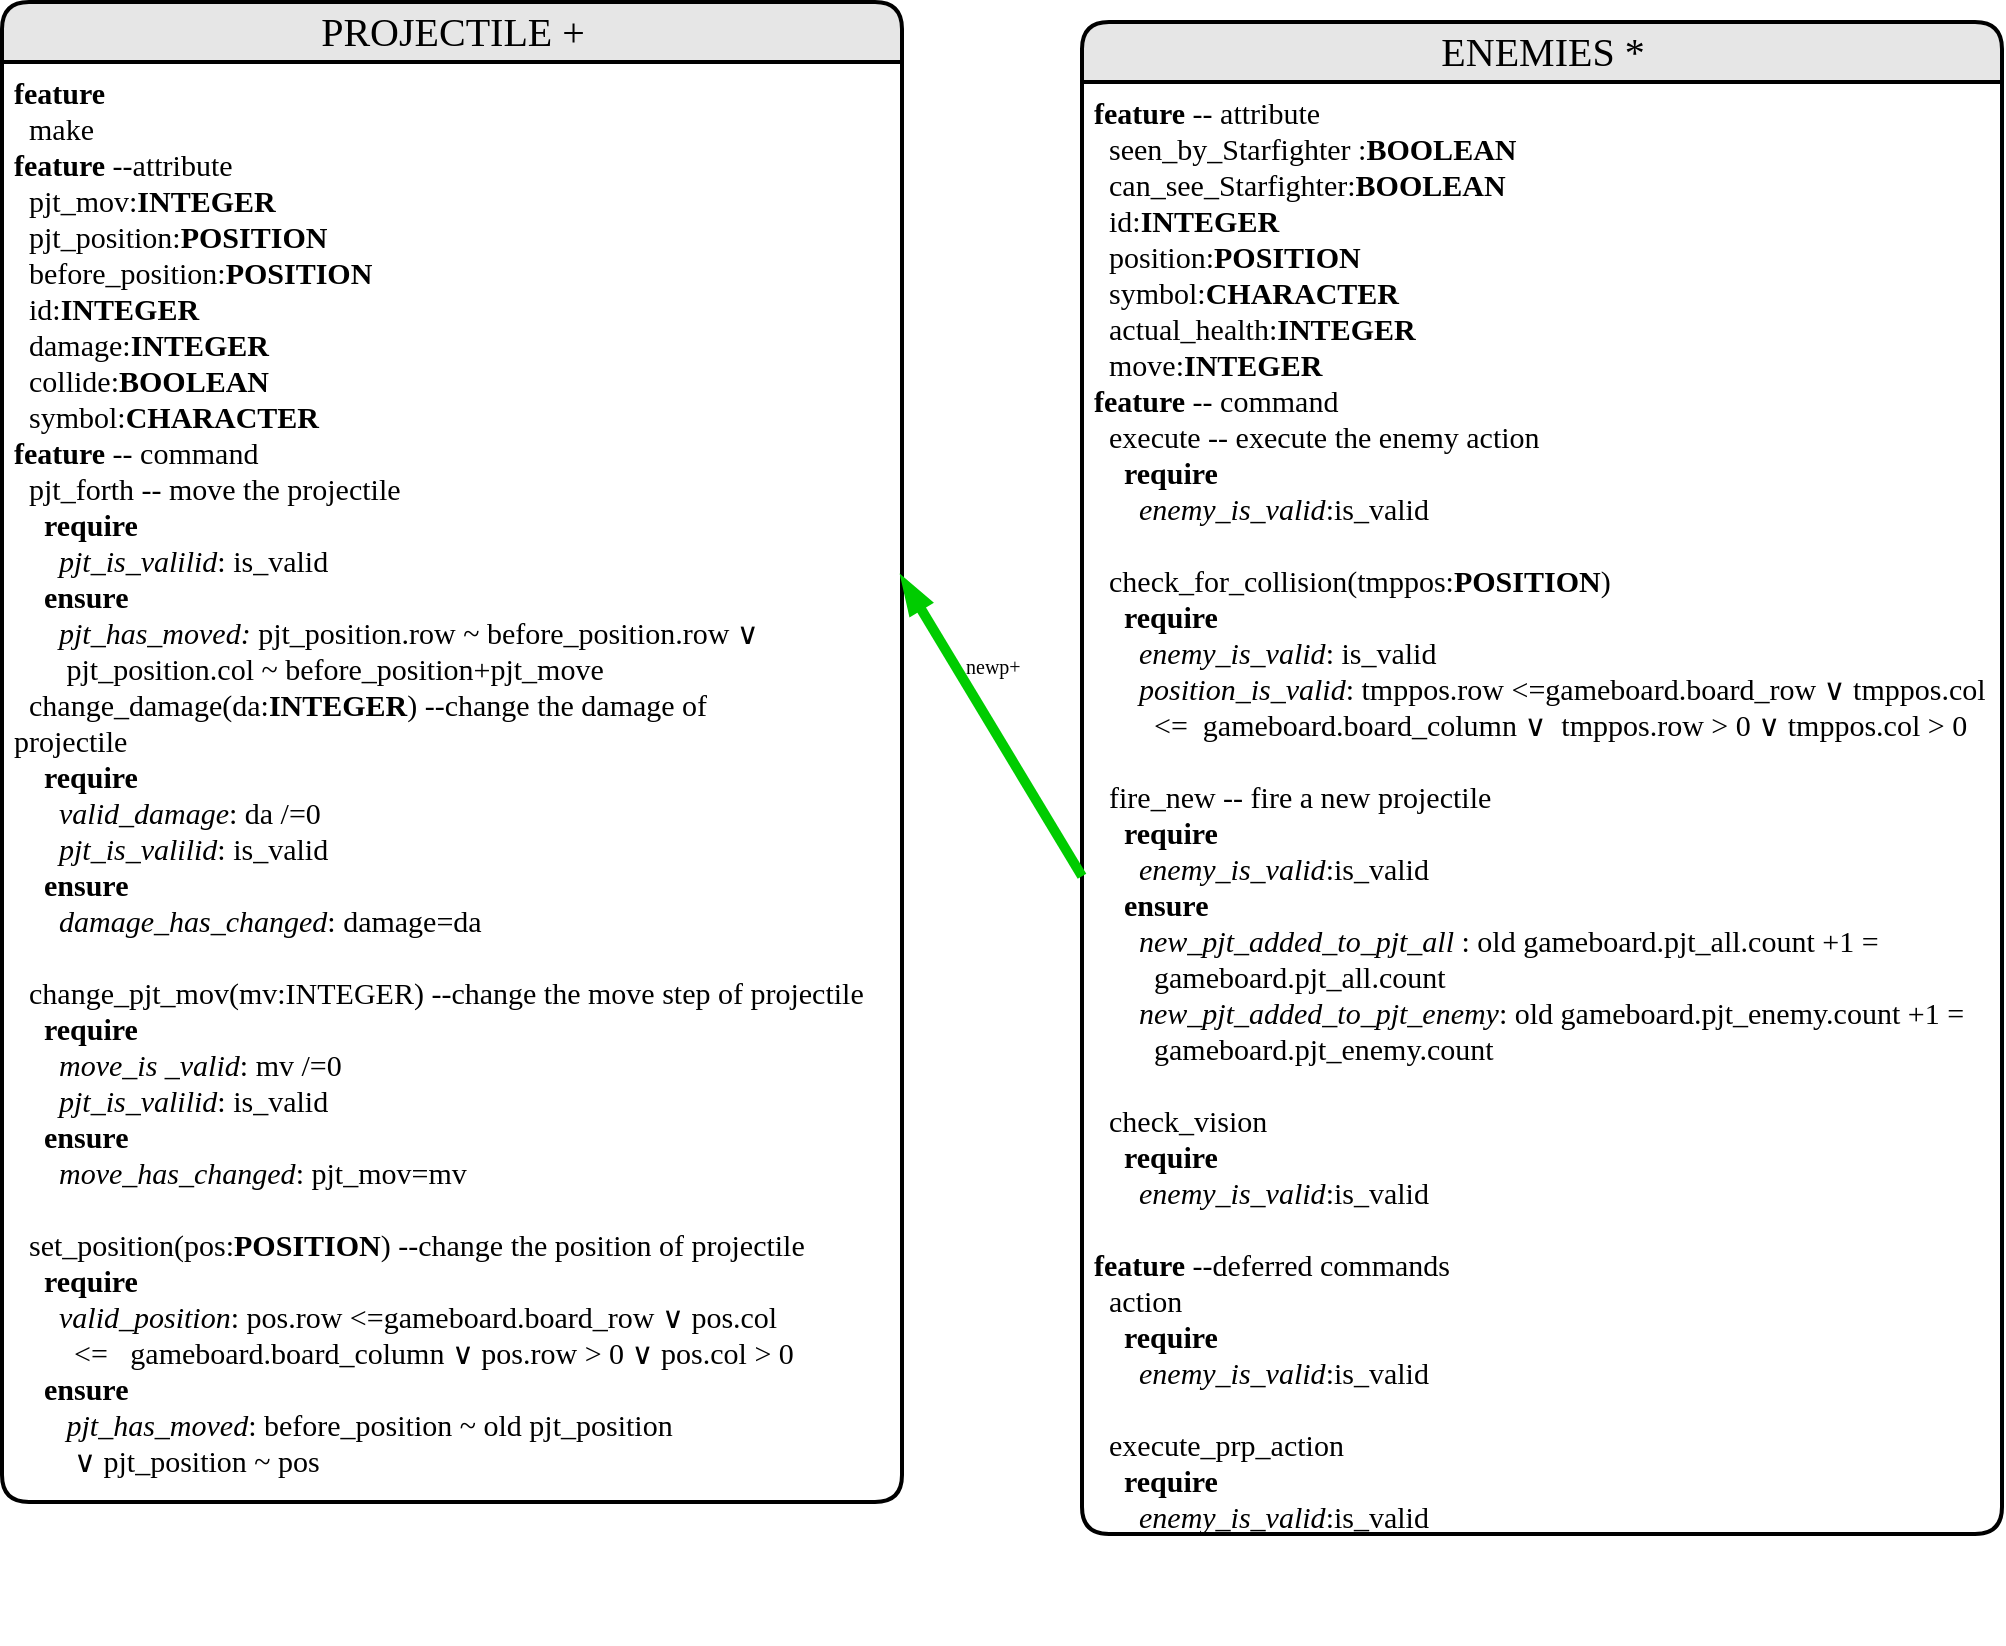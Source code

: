 <mxfile version="13.9.2" type="device"><diagram id="RVHBaKcZLWJ3JTvvylC4" name="Page-1"><mxGraphModel dx="13" dy="693" grid="1" gridSize="10" guides="1" tooltips="1" connect="1" arrows="1" fold="1" page="1" pageScale="1" pageWidth="1100" pageHeight="850" math="0" shadow="0"><root><mxCell id="0"/><mxCell id="1" parent="0"/><mxCell id="ydOoezJjJ8cw8C7VQoCS-1" value="&lt;font style=&quot;font-size: 20px&quot;&gt;PROJECTILE +&lt;/font&gt;" style="swimlane;html=1;childLayout=stackLayout;horizontal=1;startSize=30;horizontalStack=0;fillColor=#E6E6E6;fontColor=#000000;rounded=1;fontSize=17;fontStyle=0;strokeWidth=2;resizeParent=0;resizeLast=1;shadow=0;dashed=0;align=center;fontFamily=Verdena;" vertex="1" parent="1"><mxGeometry x="1150" y="10" width="450" height="750" as="geometry"/></mxCell><mxCell id="ydOoezJjJ8cw8C7VQoCS-2" value="&lt;font style=&quot;font-size: 15px&quot;&gt;&lt;b&gt;feature&lt;/b&gt;&amp;nbsp;&lt;br&gt;&amp;nbsp; make&lt;br&gt;&lt;b&gt;feature&lt;/b&gt; --attribute&lt;br&gt;&amp;nbsp;&amp;nbsp;pjt_mov:&lt;b&gt;INTEGER&lt;/b&gt;&lt;/font&gt;&lt;div style=&quot;font-size: 15px&quot;&gt;&lt;font style=&quot;font-size: 15px&quot;&gt;&lt;span&gt;&lt;/span&gt;&amp;nbsp; pjt_position:&lt;b&gt;POSITION&lt;/b&gt;&lt;/font&gt;&lt;/div&gt;&lt;div style=&quot;font-size: 15px&quot;&gt;&lt;font style=&quot;font-size: 15px&quot;&gt;&lt;span&gt;&lt;/span&gt;&amp;nbsp; before_position:&lt;b&gt;POSITION&lt;/b&gt;&lt;/font&gt;&lt;/div&gt;&lt;div style=&quot;font-size: 15px&quot;&gt;&lt;font style=&quot;font-size: 15px&quot;&gt;&amp;nbsp;&amp;nbsp;id:&lt;b&gt;INTEGER&lt;/b&gt;&lt;/font&gt;&lt;/div&gt;&lt;div style=&quot;font-size: 15px&quot;&gt;&lt;div&gt;&lt;font style=&quot;font-size: 15px&quot;&gt;&amp;nbsp; damage:&lt;b&gt;INTEGER&lt;/b&gt;&lt;/font&gt;&lt;/div&gt;&lt;div&gt;&lt;font style=&quot;font-size: 15px&quot;&gt;&lt;span&gt;&lt;/span&gt;&amp;nbsp; collide:&lt;b&gt;BOOLEAN&lt;/b&gt;&lt;/font&gt;&lt;/div&gt;&lt;div&gt;&lt;font style=&quot;font-size: 15px&quot;&gt;&lt;span&gt;&lt;/span&gt;&amp;nbsp; symbol:&lt;b&gt;CHARACTER&lt;/b&gt;&lt;/font&gt;&lt;/div&gt;&lt;/div&gt;&lt;font style=&quot;font-size: 15px&quot;&gt;&lt;b&gt;feature&lt;/b&gt; -- command&lt;br&gt;&amp;nbsp; pjt_forth -- move the projectile&lt;br&gt;&amp;nbsp; &amp;nbsp; &lt;b&gt;require&lt;/b&gt;&lt;br&gt;&amp;nbsp; &amp;nbsp; &amp;nbsp; &lt;i&gt;pjt_is_valilid&lt;/i&gt;: is_valid&lt;br&gt;&amp;nbsp; &amp;nbsp; &lt;b&gt;ensure&lt;/b&gt;&lt;br&gt;&amp;nbsp; &amp;nbsp; &amp;nbsp; &lt;i&gt;pjt_has_moved:&lt;/i&gt; pjt_position.row ~ before_position.row ∨&amp;nbsp; &amp;nbsp; &amp;nbsp; &amp;nbsp; &amp;nbsp; &amp;nbsp; &amp;nbsp; &amp;nbsp; &amp;nbsp; &amp;nbsp; &amp;nbsp; &amp;nbsp; &amp;nbsp; &amp;nbsp;pjt_position.col ~ before_position+pjt_move&amp;nbsp; &amp;nbsp; &amp;nbsp; &amp;nbsp; &amp;nbsp; &amp;nbsp; &amp;nbsp; &amp;nbsp; &amp;nbsp; &amp;nbsp; &amp;nbsp; &amp;nbsp; &amp;nbsp; &amp;nbsp; &amp;nbsp;&lt;br&gt;&amp;nbsp; change_damage(da:&lt;b&gt;INTEGER&lt;/b&gt;) --change the damage of&amp;nbsp; &amp;nbsp; &amp;nbsp; &amp;nbsp; &amp;nbsp; &amp;nbsp; &amp;nbsp; &amp;nbsp; &amp;nbsp; &amp;nbsp; projectile&lt;br&gt;&amp;nbsp; &amp;nbsp; &lt;b&gt;require&lt;/b&gt;&lt;br&gt;&amp;nbsp; &amp;nbsp; &amp;nbsp; &lt;i&gt;valid_damage&lt;/i&gt;: da /=0&amp;nbsp; &amp;nbsp; &lt;br&gt;&amp;nbsp; &amp;nbsp; &amp;nbsp;&amp;nbsp;&lt;i&gt;pjt_is_valilid&lt;/i&gt;: is_valid&amp;nbsp; &amp;nbsp; &amp;nbsp; &amp;nbsp; &amp;nbsp; &amp;nbsp; &amp;nbsp; &amp;nbsp; &amp;nbsp; &amp;nbsp; &amp;nbsp; &amp;nbsp; &amp;nbsp; &amp;nbsp; &amp;nbsp; &amp;nbsp;&lt;br&gt;&amp;nbsp; &amp;nbsp; &lt;b&gt;ensure&lt;br&gt;&lt;/b&gt;&amp;nbsp; &amp;nbsp; &amp;nbsp; &lt;i&gt;damage_has_changed&lt;/i&gt;:&amp;nbsp;damage=da&lt;br&gt;&amp;nbsp;&amp;nbsp;&lt;br&gt;&amp;nbsp; change_pjt_mov(mv:INTEGER) --change the move step of projectile&lt;br&gt;&amp;nbsp; &amp;nbsp; &lt;b&gt;require&lt;/b&gt;&lt;br&gt;&amp;nbsp; &amp;nbsp; &amp;nbsp; &lt;i&gt;move_is _valid&lt;/i&gt;: mv /=0&lt;br&gt;&lt;i&gt;&amp;nbsp; &amp;nbsp; &amp;nbsp; pjt_is_valilid&lt;/i&gt;: is_valid&lt;br&gt;&amp;nbsp; &amp;nbsp; &lt;b&gt;ensure&lt;/b&gt;&lt;br&gt;&amp;nbsp; &amp;nbsp; &amp;nbsp; &lt;i&gt;move_has_changed&lt;/i&gt;:&amp;nbsp;pjt_mov=mv&lt;br&gt;&amp;nbsp;&amp;nbsp;&lt;br&gt;&amp;nbsp; set_position(pos:&lt;b&gt;POSITION&lt;/b&gt;) --change the position of projectile&lt;br&gt;&amp;nbsp; &amp;nbsp; &lt;b&gt;require&lt;/b&gt;&lt;br&gt;&amp;nbsp; &amp;nbsp; &amp;nbsp; &lt;i&gt;valid_position&lt;/i&gt;: pos.row &amp;lt;=gameboard.board_row&amp;nbsp;∨ pos.col&amp;nbsp; &amp;nbsp; &amp;nbsp; &amp;nbsp; &amp;nbsp; &amp;nbsp; &amp;nbsp; &amp;nbsp; &amp;nbsp; &amp;nbsp; &amp;nbsp; &amp;nbsp; &amp;lt;=&amp;nbsp; &amp;nbsp;gameboard.board_column&amp;nbsp;∨ pos.row&amp;nbsp;&amp;gt; 0&amp;nbsp;∨&amp;nbsp;pos.col&amp;nbsp;&amp;gt; 0&amp;nbsp;&amp;nbsp;&lt;br&gt;&amp;nbsp; &amp;nbsp; &lt;b&gt;ensure&lt;/b&gt;&lt;br&gt;&amp;nbsp; &amp;nbsp; &amp;nbsp;&amp;nbsp;&#9;&#9;&#9;&lt;i&gt;pjt_has_moved&lt;/i&gt;: before_position ~ old pjt_position&amp;nbsp; &amp;nbsp; &amp;nbsp; &amp;nbsp; &amp;nbsp; &amp;nbsp; &amp;nbsp; &amp;nbsp; &amp;nbsp; &amp;nbsp; &amp;nbsp; &amp;nbsp; &amp;nbsp; &amp;nbsp; &amp;nbsp; &amp;nbsp; &amp;nbsp; &amp;nbsp; &amp;nbsp; ∨&amp;nbsp;pjt_position ~ pos&lt;br&gt;&amp;nbsp; &amp;nbsp; &lt;br&gt;&amp;nbsp;&lt;br&gt;&lt;br&gt;&amp;nbsp; &amp;nbsp;&amp;nbsp;&lt;/font&gt;" style="whiteSpace=wrap;html=1;align=left;strokeColor=none;fillColor=none;spacingLeft=4;fontSize=10;verticalAlign=top;resizable=0;rotatable=0;part=1;fontFamily=Verdena;" vertex="1" parent="ydOoezJjJ8cw8C7VQoCS-1"><mxGeometry y="30" width="450" height="720" as="geometry"/></mxCell><mxCell id="ydOoezJjJ8cw8C7VQoCS-9" value="&lt;font style=&quot;font-size: 20px&quot;&gt;ENEMIES *&lt;/font&gt;" style="swimlane;html=1;childLayout=stackLayout;horizontal=1;startSize=30;horizontalStack=0;fillColor=#E6E6E6;fontColor=#000000;rounded=1;fontSize=17;fontStyle=0;strokeWidth=2;resizeParent=0;resizeLast=1;shadow=0;dashed=0;align=center;fontFamily=Verdena;" vertex="1" parent="1"><mxGeometry x="1690" y="20" width="460" height="756" as="geometry"/></mxCell><mxCell id="ydOoezJjJ8cw8C7VQoCS-10" value="&lt;font style=&quot;font-size: 15px&quot;&gt;&lt;b&gt;feature&lt;/b&gt; -- attribute&lt;br&gt;&lt;/font&gt;&lt;div style=&quot;font-size: 15px&quot;&gt;&lt;font style=&quot;font-size: 15px&quot;&gt;&lt;span&gt;&lt;/span&gt;&amp;nbsp; seen_by_Starfighter :&lt;b&gt;BOOLEAN&lt;/b&gt;&lt;/font&gt;&lt;/div&gt;&lt;div style=&quot;font-size: 15px&quot;&gt;&lt;font style=&quot;font-size: 15px&quot;&gt;&lt;span&gt;&lt;/span&gt;&amp;nbsp; can_see_Starfighter:&lt;b&gt;BOOLEAN&lt;/b&gt;&lt;/font&gt;&lt;/div&gt;&lt;div style=&quot;font-size: 15px&quot;&gt;&lt;font style=&quot;font-size: 15px&quot;&gt;&lt;span&gt;&lt;/span&gt;&amp;nbsp; id:&lt;b&gt;INTEGER&lt;/b&gt;&lt;/font&gt;&lt;/div&gt;&lt;div style=&quot;font-size: 15px&quot;&gt;&lt;font style=&quot;font-size: 15px&quot;&gt;&lt;span&gt;&lt;/span&gt;&amp;nbsp; position:&lt;b&gt;POSITION&lt;/b&gt;&lt;/font&gt;&lt;/div&gt;&lt;div style=&quot;font-size: 15px&quot;&gt;&lt;font style=&quot;font-size: 15px&quot;&gt;&lt;span&gt;&lt;/span&gt;&amp;nbsp; symbol:&lt;b&gt;CHARACTER&lt;/b&gt;&lt;/font&gt;&lt;/div&gt;&lt;div style=&quot;font-size: 15px&quot;&gt;&lt;font style=&quot;font-size: 15px&quot;&gt;&lt;span&gt;&lt;/span&gt;&amp;nbsp; actual_health:&lt;b&gt;INTEGER&lt;/b&gt;&lt;/font&gt;&lt;/div&gt;&lt;div style=&quot;font-size: 15px&quot;&gt;&lt;font style=&quot;font-size: 15px&quot;&gt;&lt;span&gt;&lt;/span&gt;&amp;nbsp; move:&lt;b&gt;INTEGER&lt;/b&gt;&lt;/font&gt;&lt;/div&gt;&lt;font style=&quot;font-size: 15px&quot;&gt;&lt;b&gt;feature&lt;/b&gt; -- command&lt;br&gt;&amp;nbsp; execute -- execute the enemy action&lt;br&gt;&amp;nbsp; &amp;nbsp; &lt;b&gt;require&lt;br&gt;&lt;/b&gt;&amp;nbsp; &amp;nbsp; &amp;nbsp; &lt;i&gt;enemy_is_valid&lt;/i&gt;:is_valid&lt;br&gt;&amp;nbsp; &amp;nbsp; &amp;nbsp;&amp;nbsp;&lt;br&gt;&amp;nbsp;&amp;nbsp;check_for_collision(tmppos:&lt;b&gt;POSITION&lt;/b&gt;)&lt;br&gt;&amp;nbsp; &amp;nbsp; &lt;b&gt;require&lt;br&gt;&lt;/b&gt;&amp;nbsp; &amp;nbsp; &amp;nbsp; &lt;i&gt;enemy_is_valid&lt;/i&gt;: is_valid&lt;br&gt;&amp;nbsp; &amp;nbsp; &amp;nbsp; &lt;i&gt;position_is_valid&lt;/i&gt;:&amp;nbsp;tmppos.row &amp;lt;=gameboard.board_row&amp;nbsp;∨ tmppos.col&amp;nbsp; &amp;nbsp; &amp;nbsp; &amp;nbsp; &amp;nbsp; &amp;lt;=&amp;nbsp; gameboard.board_column&amp;nbsp;∨&amp;nbsp; tmppos.row&amp;nbsp;&amp;gt; 0&amp;nbsp;∨ tmppos.col&amp;nbsp;&amp;gt; 0&amp;nbsp;&lt;b&gt;&lt;br&gt;&lt;/b&gt;&amp;nbsp; &amp;nbsp; &amp;nbsp; &amp;nbsp;&lt;br&gt;&amp;nbsp; fire_new -- fire a new projectile&lt;br&gt;&amp;nbsp; &amp;nbsp; &lt;b&gt;require&lt;/b&gt;&lt;br&gt;&amp;nbsp; &amp;nbsp; &amp;nbsp;&amp;nbsp;&lt;i&gt;enemy_is_valid&lt;/i&gt;:is_valid&lt;br&gt;&amp;nbsp; &amp;nbsp; &lt;b&gt;ensure&lt;br&gt;&lt;/b&gt;&amp;nbsp; &amp;nbsp; &amp;nbsp; &lt;i&gt;new_pjt_added_to_pjt_all &lt;/i&gt;: old gameboard.pjt_all.count +1 =&amp;nbsp; &amp;nbsp; &amp;nbsp; &amp;nbsp; &amp;nbsp; &amp;nbsp; &amp;nbsp; &amp;nbsp; &amp;nbsp; &amp;nbsp; &amp;nbsp; &amp;nbsp; gameboard.pjt_all.count&amp;nbsp; &amp;nbsp; &amp;nbsp; &amp;nbsp;&lt;br&gt;&amp;nbsp; &amp;nbsp; &amp;nbsp; &lt;i&gt;new_pjt_added_to_pjt_enemy&lt;/i&gt;: old gameboard.pjt_enemy.count +1 =&amp;nbsp; &amp;nbsp; &amp;nbsp; &amp;nbsp; &amp;nbsp; &amp;nbsp; &amp;nbsp; gameboard.pjt_enemy.count&amp;nbsp; &amp;nbsp; &amp;nbsp; &amp;nbsp;&lt;br&gt;&amp;nbsp; &amp;nbsp; &amp;nbsp; &amp;nbsp; &amp;nbsp; &amp;nbsp; &amp;nbsp; &amp;nbsp; &amp;nbsp; &amp;nbsp; &amp;nbsp; &amp;nbsp; &amp;nbsp; &amp;nbsp; &amp;nbsp; &amp;nbsp; &amp;nbsp; &amp;nbsp; &amp;nbsp; &amp;nbsp; &amp;nbsp; &amp;nbsp; &amp;nbsp; &amp;nbsp; &amp;nbsp; &amp;nbsp; &amp;nbsp; &amp;nbsp; &amp;nbsp; &amp;nbsp; &amp;nbsp;&amp;nbsp;&lt;br&gt;&amp;nbsp; check_vision&lt;br&gt;&amp;nbsp; &amp;nbsp; &lt;b&gt;require&lt;/b&gt;&lt;br&gt;&amp;nbsp; &amp;nbsp; &amp;nbsp; &lt;i&gt;enemy_is_valid&lt;/i&gt;:is_valid&lt;br&gt;&amp;nbsp; &amp;nbsp; &lt;br&gt;&lt;b&gt;feature&lt;/b&gt; --deferred commands&lt;br&gt;&#9;&amp;nbsp; action&lt;br&gt;&amp;nbsp; &amp;nbsp; &lt;b&gt;require&lt;/b&gt;&lt;br&gt;&amp;nbsp; &amp;nbsp; &amp;nbsp; &lt;i&gt;enemy_is_valid&lt;/i&gt;:is_valid&lt;br&gt;&lt;br&gt;&amp;nbsp;&amp;nbsp;execute_prp_action&lt;br&gt;&amp;nbsp; &amp;nbsp;&amp;nbsp;&lt;b&gt;require&lt;/b&gt;&lt;br&gt;&amp;nbsp; &amp;nbsp; &amp;nbsp; &lt;i&gt;enemy_is_valid&lt;/i&gt;:is_valid&lt;br&gt;&amp;nbsp; &amp;nbsp; &lt;br&gt;&lt;br&gt;&lt;br&gt;&lt;/font&gt;&lt;div class=&quot;page&quot; title=&quot;Page 1&quot; style=&quot;font-size: 15px&quot;&gt;&lt;div class=&quot;section&quot; style=&quot;background-color: rgb(100.0% , 100.0% , 100.0%)&quot;&gt;&lt;div class=&quot;layoutArea&quot;&gt;&lt;div class=&quot;column&quot;&gt;&lt;/div&gt;&lt;/div&gt;&lt;/div&gt;&lt;/div&gt;" style="whiteSpace=wrap;html=1;align=left;strokeColor=none;fillColor=none;spacingLeft=4;fontSize=10;verticalAlign=top;resizable=0;rotatable=0;part=1;fontFamily=Verdena;" vertex="1" parent="ydOoezJjJ8cw8C7VQoCS-9"><mxGeometry y="30" width="460" height="726" as="geometry"/></mxCell><mxCell id="ydOoezJjJ8cw8C7VQoCS-13" value="" style="endArrow=blockThin;html=1;strokeColor=#00CC00;strokeWidth=5;endFill=1;entryX=1;entryY=0.358;entryDx=0;entryDy=0;entryPerimeter=0;exitX=0;exitY=0.547;exitDx=0;exitDy=0;exitPerimeter=0;" edge="1" parent="1" source="ydOoezJjJ8cw8C7VQoCS-10" target="ydOoezJjJ8cw8C7VQoCS-2"><mxGeometry width="50" height="50" relative="1" as="geometry"><mxPoint x="1541" y="490" as="sourcePoint"/><mxPoint x="1681" y="490" as="targetPoint"/></mxGeometry></mxCell><mxCell id="ydOoezJjJ8cw8C7VQoCS-16" value="newp+" style="text;html=1;fontSize=10;fontFamily=Verdena;" vertex="1" parent="1"><mxGeometry x="1630" y="330" width="84" height="20" as="geometry"/></mxCell></root></mxGraphModel></diagram></mxfile>